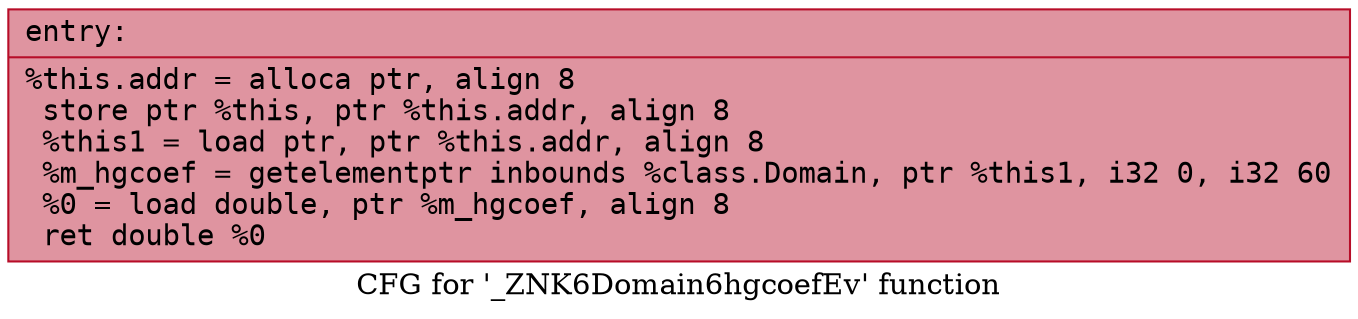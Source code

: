 digraph "CFG for '_ZNK6Domain6hgcoefEv' function" {
	label="CFG for '_ZNK6Domain6hgcoefEv' function";

	Node0x561418b8a110 [shape=record,color="#b70d28ff", style=filled, fillcolor="#b70d2870" fontname="Courier",label="{entry:\l|  %this.addr = alloca ptr, align 8\l  store ptr %this, ptr %this.addr, align 8\l  %this1 = load ptr, ptr %this.addr, align 8\l  %m_hgcoef = getelementptr inbounds %class.Domain, ptr %this1, i32 0, i32 60\l  %0 = load double, ptr %m_hgcoef, align 8\l  ret double %0\l}"];
}
